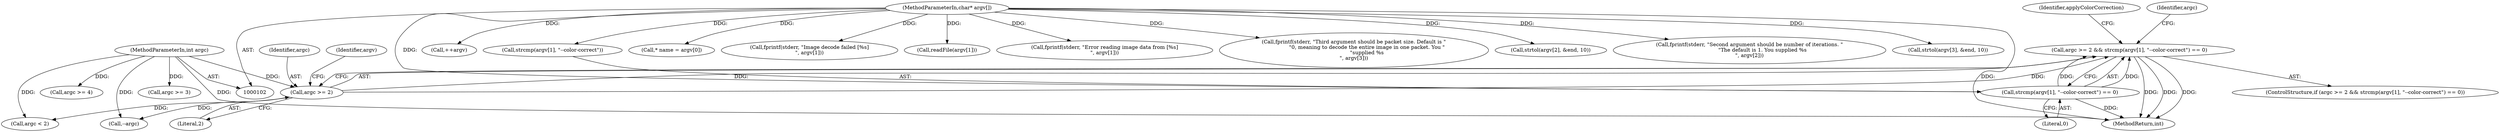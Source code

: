 digraph "0_Chrome_0d151e09e13a704e9738ea913d117df7282e6c7d_1@API" {
"1000117" [label="(Call,argc >= 2 && strcmp(argv[1], \"--color-correct\") == 0)"];
"1000118" [label="(Call,argc >= 2)"];
"1000103" [label="(MethodParameterIn,int argc)"];
"1000121" [label="(Call,strcmp(argv[1], \"--color-correct\") == 0)"];
"1000104" [label="(MethodParameterIn,char* argv[])"];
"1000116" [label="(ControlStructure,if (argc >= 2 && strcmp(argv[1], \"--color-correct\") == 0))"];
"1000124" [label="(Identifier,argv)"];
"1000192" [label="(Call,argc >= 4)"];
"1000134" [label="(Call,++argv)"];
"1000118" [label="(Call,argc >= 2)"];
"1000119" [label="(Identifier,argc)"];
"1000120" [label="(Literal,2)"];
"1000129" [label="(Identifier,applyColorCorrection)"];
"1000138" [label="(Call,argc < 2)"];
"1000127" [label="(Literal,0)"];
"1000117" [label="(Call,argc >= 2 && strcmp(argv[1], \"--color-correct\") == 0)"];
"1000107" [label="(Call,* name = argv[0])"];
"1000103" [label="(MethodParameterIn,int argc)"];
"1000121" [label="(Call,strcmp(argv[1], \"--color-correct\") == 0)"];
"1000290" [label="(Call,fprintf(stderr, \"Image decode failed [%s]\n\", argv[1]))"];
"1000231" [label="(Call,readFile(argv[1]))"];
"1000139" [label="(Identifier,argc)"];
"1000242" [label="(Call,fprintf(stderr, \"Error reading image data from [%s]\n\", argv[1]))"];
"1000215" [label="(Call,fprintf(stderr, \"Third argument should be packet size. Default is \"\n                \"0, meaning to decode the entire image in one packet. You \"\n                \"supplied %s\n\", argv[3]))"];
"1000312" [label="(MethodReturn,int)"];
"1000153" [label="(Call,argc >= 3)"];
"1000163" [label="(Call,strtol(argv[2], &end, 10))"];
"1000122" [label="(Call,strcmp(argv[1], \"--color-correct\"))"];
"1000179" [label="(Call,fprintf(stderr, \"Second argument should be number of iterations. \"\n                \"The default is 1. You supplied %s\n\", argv[2]))"];
"1000202" [label="(Call,strtol(argv[3], &end, 10))"];
"1000131" [label="(Call,--argc)"];
"1000104" [label="(MethodParameterIn,char* argv[])"];
"1000117" -> "1000116"  [label="AST: "];
"1000117" -> "1000118"  [label="CFG: "];
"1000117" -> "1000121"  [label="CFG: "];
"1000118" -> "1000117"  [label="AST: "];
"1000121" -> "1000117"  [label="AST: "];
"1000129" -> "1000117"  [label="CFG: "];
"1000139" -> "1000117"  [label="CFG: "];
"1000117" -> "1000312"  [label="DDG: "];
"1000117" -> "1000312"  [label="DDG: "];
"1000117" -> "1000312"  [label="DDG: "];
"1000118" -> "1000117"  [label="DDG: "];
"1000118" -> "1000117"  [label="DDG: "];
"1000121" -> "1000117"  [label="DDG: "];
"1000121" -> "1000117"  [label="DDG: "];
"1000118" -> "1000120"  [label="CFG: "];
"1000119" -> "1000118"  [label="AST: "];
"1000120" -> "1000118"  [label="AST: "];
"1000124" -> "1000118"  [label="CFG: "];
"1000103" -> "1000118"  [label="DDG: "];
"1000118" -> "1000131"  [label="DDG: "];
"1000118" -> "1000138"  [label="DDG: "];
"1000103" -> "1000102"  [label="AST: "];
"1000103" -> "1000312"  [label="DDG: "];
"1000103" -> "1000131"  [label="DDG: "];
"1000103" -> "1000138"  [label="DDG: "];
"1000103" -> "1000153"  [label="DDG: "];
"1000103" -> "1000192"  [label="DDG: "];
"1000121" -> "1000127"  [label="CFG: "];
"1000122" -> "1000121"  [label="AST: "];
"1000127" -> "1000121"  [label="AST: "];
"1000121" -> "1000312"  [label="DDG: "];
"1000104" -> "1000121"  [label="DDG: "];
"1000104" -> "1000102"  [label="AST: "];
"1000104" -> "1000312"  [label="DDG: "];
"1000104" -> "1000107"  [label="DDG: "];
"1000104" -> "1000122"  [label="DDG: "];
"1000104" -> "1000134"  [label="DDG: "];
"1000104" -> "1000163"  [label="DDG: "];
"1000104" -> "1000179"  [label="DDG: "];
"1000104" -> "1000202"  [label="DDG: "];
"1000104" -> "1000215"  [label="DDG: "];
"1000104" -> "1000231"  [label="DDG: "];
"1000104" -> "1000242"  [label="DDG: "];
"1000104" -> "1000290"  [label="DDG: "];
}
